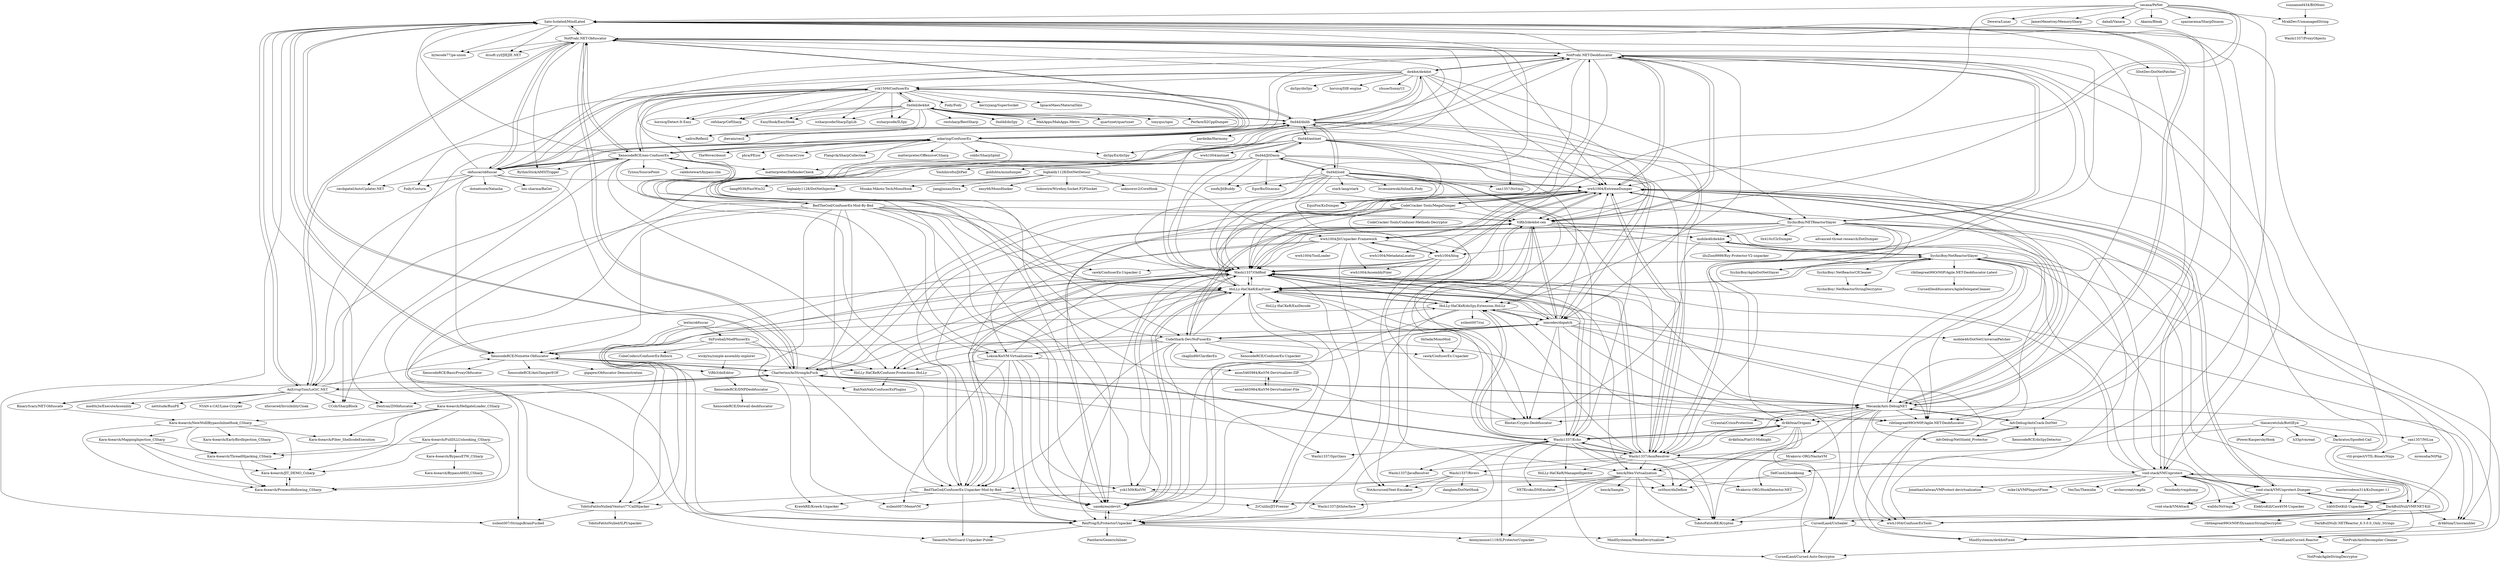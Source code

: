 digraph G {
"BinaryScary/NET-Obfuscate" -> "Kara-4search/NewNtdllBypassInlineHook_CSharp"
"CursedLand/UnSealer" -> "CursedLand/Cursed.Reactor"
"CursedLand/UnSealer" -> "CursedLand/Cursed-Auto-Decryptor"
"CursedLand/UnSealer" -> "MindSystemm/MemeDevirtualizer"
"NotPrab/.NET-Deobfuscator" -> "NotPrab/.NET-Obfuscator"
"NotPrab/.NET-Deobfuscator" -> "wwh1004/ExtremeDumper"
"NotPrab/.NET-Deobfuscator" -> "ViRb3/de4dot-cex"
"NotPrab/.NET-Deobfuscator" -> "Washi1337/OldRod"
"NotPrab/.NET-Deobfuscator" -> "HoLLy-HaCKeR/EazFixer"
"NotPrab/.NET-Deobfuscator" -> "void-stack/VMUnprotect"
"NotPrab/.NET-Deobfuscator" -> "Sato-Isolated/MindLated"
"NotPrab/.NET-Deobfuscator" -> "Washi1337/AsmResolver"
"NotPrab/.NET-Deobfuscator" -> "BedTheGod/ConfuserEx-Unpacker-Mod-by-Bed"
"NotPrab/.NET-Deobfuscator" -> "de4dot/de4dot"
"NotPrab/.NET-Deobfuscator" -> "wwh1004/ConfuserExTools"
"NotPrab/.NET-Deobfuscator" -> "HoLLy-HaCKeR/dnSpy.Extension.HoLLy"
"NotPrab/.NET-Deobfuscator" -> "SychicBoy/NETReactorSlayer"
"NotPrab/.NET-Deobfuscator" -> "CodeShark-Dev/NoFuserEx"
"NotPrab/.NET-Deobfuscator" -> "dr4k0nia/Unscrambler"
"0xd4d/de4dot" -> "yck1509/ConfuserEx"
"0xd4d/de4dot" -> "0xd4d/dnSpy" ["e"=1]
"0xd4d/de4dot" -> "0xd4d/dnlib"
"0xd4d/de4dot" -> "icsharpcode/ILSpy" ["e"=1]
"0xd4d/de4dot" -> "sailro/Reflexil" ["e"=1]
"0xd4d/de4dot" -> "cefsharp/CefSharp" ["e"=1]
"0xd4d/de4dot" -> "horsicq/Detect-It-Easy" ["e"=1]
"0xd4d/de4dot" -> "MahApps/MahApps.Metro" ["e"=1]
"0xd4d/de4dot" -> "quartznet/quartznet" ["e"=1]
"0xd4d/de4dot" -> "EasyHook/EasyHook" ["e"=1]
"0xd4d/de4dot" -> "icsharpcode/SharpZipLib" ["e"=1]
"0xd4d/de4dot" -> "tonyqus/npoi" ["e"=1]
"0xd4d/de4dot" -> "Perfare/Il2CppDumper" ["e"=1]
"0xd4d/de4dot" -> "jbevain/cecil" ["e"=1]
"0xd4d/de4dot" -> "restsharp/RestSharp" ["e"=1]
"BedTheGod/ConfuserEx-Unpacker-Mod-by-Bed" -> "KrawkRE/Krawk-Unpacker"
"BedTheGod/ConfuserEx-Unpacker-Mod-by-Bed" -> "Tanasittx/NetGuard-Unpacker-Public"
"BedTheGod/ConfuserEx-Unpacker-Mod-by-Bed" -> "saneki/eazdevirt"
"BedTheGod/ConfuserEx-Unpacker-Mod-by-Bed" -> "Washi1337/OldRod"
"BedTheGod/ConfuserEx-Unpacker-Mod-by-Bed" -> "ZrCulillo/JIT-Freezer"
"BedTheGod/ConfuserEx-Unpacker-Mod-by-Bed" -> "TobitoFatitoNulled/Venturi77CallHijacker"
"BedTheGod/ConfuserEx-Unpacker-Mod-by-Bed" -> "wwh1004/ConfuserExTools"
"yck1509/ConfuserEx" -> "mkaring/ConfuserEx"
"yck1509/ConfuserEx" -> "0xd4d/dnlib"
"yck1509/ConfuserEx" -> "0xd4d/de4dot"
"yck1509/ConfuserEx" -> "XenocodeRCE/neo-ConfuserEx"
"yck1509/ConfuserEx" -> "obfuscar/obfuscar"
"yck1509/ConfuserEx" -> "icsharpcode/ILSpy" ["e"=1]
"yck1509/ConfuserEx" -> "cefsharp/CefSharp" ["e"=1]
"yck1509/ConfuserEx" -> "Fody/Costura" ["e"=1]
"yck1509/ConfuserEx" -> "Fody/Fody" ["e"=1]
"yck1509/ConfuserEx" -> "kerryjiang/SuperSocket" ["e"=1]
"yck1509/ConfuserEx" -> "ravibpatel/AutoUpdater.NET" ["e"=1]
"yck1509/ConfuserEx" -> "icsharpcode/SharpZipLib" ["e"=1]
"yck1509/ConfuserEx" -> "sailro/Reflexil" ["e"=1]
"yck1509/ConfuserEx" -> "EasyHook/EasyHook" ["e"=1]
"yck1509/ConfuserEx" -> "IgnaceMaes/MaterialSkin" ["e"=1]
"3DotDev/DotNetPatcher" -> "dr4k0nia/Origami"
"AnErrupTion/LoGiC.NET" -> "Sato-Isolated/MindLated"
"AnErrupTion/LoGiC.NET" -> "Charterino/AsStrongAsFuck"
"AnErrupTion/LoGiC.NET" -> "BinaryScary/NET-Obfuscate"
"AnErrupTion/LoGiC.NET" -> "NotPrab/.NET-Obfuscator"
"AnErrupTion/LoGiC.NET" -> "med0x2e/ExecuteAssembly" ["e"=1]
"AnErrupTion/LoGiC.NET" -> "nettitude/RunPE"
"AnErrupTion/LoGiC.NET" -> "Dentrax/Z00bfuscator"
"AnErrupTion/LoGiC.NET" -> "Mecanik/Anti-DebugNET"
"AnErrupTion/LoGiC.NET" -> "CCob/SharpBlock" ["e"=1]
"AnErrupTion/LoGiC.NET" -> "XenocodeRCE/Noisette-Obfuscator"
"AnErrupTion/LoGiC.NET" -> "xforcered/InvisibilityCloak" ["e"=1]
"AnErrupTion/LoGiC.NET" -> "NYAN-x-CAT/Lime-Crypter" ["e"=1]
"Charterino/AsStrongAsFuck" -> "Sato-Isolated/MindLated"
"Charterino/AsStrongAsFuck" -> "Mecanik/Anti-DebugNET"
"Charterino/AsStrongAsFuck" -> "AnErrupTion/LoGiC.NET"
"Charterino/AsStrongAsFuck" -> "xsilent007/MemeVM"
"Charterino/AsStrongAsFuck" -> "Dentrax/Z00bfuscator"
"Charterino/AsStrongAsFuck" -> "Washi1337/OldRod"
"Charterino/AsStrongAsFuck" -> "XenocodeRCE/Noisette-Obfuscator"
"Charterino/AsStrongAsFuck" -> "dr4k0nia/Origami"
"Charterino/AsStrongAsFuck" -> "Washi1337/AsmResolver"
"Charterino/AsStrongAsFuck" -> "NotPrab/.NET-Obfuscator"
"Charterino/AsStrongAsFuck" -> "HoLLy-HaCKeR/EazFixer"
"Charterino/AsStrongAsFuck" -> "wwh1004/ExtremeDumper"
"Charterino/AsStrongAsFuck" -> "BedTheGod/ConfuserEx-Unpacker-Mod-by-Bed"
"Charterino/AsStrongAsFuck" -> "xsilent007/StringsBrainFucked"
"Charterino/AsStrongAsFuck" -> "hexck/Hex-Virtualization"
"HoLLy-HaCKeR/dnSpy.Extension.HoLLy" -> "Washi1337/Echo"
"HoLLy-HaCKeR/dnSpy.Extension.HoLLy" -> "Washi1337/OldRod"
"HoLLy-HaCKeR/dnSpy.Extension.HoLLy" -> "HoLLy-HaCKeR/EazFixer"
"HoLLy-HaCKeR/dnSpy.Extension.HoLLy" -> "saneki/eazdevirt"
"HoLLy-HaCKeR/dnSpy.Extension.HoLLy" -> "RexProg/ILProtectorUnpacker"
"HoLLy-HaCKeR/dnSpy.Extension.HoLLy" -> "dr4k0nia/Origami"
"HoLLy-HaCKeR/dnSpy.Extension.HoLLy" -> "ribthegreat99OrN0P/Agile.NET-Deobfuscator"
"HoLLy-HaCKeR/dnSpy.Extension.HoLLy" -> "ioncodes/dnpatch"
"HoLLy-HaCKeR/dnSpy.Extension.HoLLy" -> "TobitoFatitoNulled/Venturi77CallHijacker"
"HoLLy-HaCKeR/dnSpy.Extension.HoLLy" -> "xsilent007/cui"
"Mecanik/Anti-DebugNET" -> "AdvDebug/AntiCrack-DotNet"
"Mecanik/Anti-DebugNET" -> "Sato-Isolated/MindLated"
"Mecanik/Anti-DebugNET" -> "wwh1004/ExtremeDumper"
"Mecanik/Anti-DebugNET" -> "Charterino/AsStrongAsFuck"
"Mecanik/Anti-DebugNET" -> "wwh1004/ConfuserExTools"
"Mecanik/Anti-DebugNET" -> "AdvDebug/NetShield_Protector"
"Mecanik/Anti-DebugNET" -> "Washi1337/OldRod"
"Mecanik/Anti-DebugNET" -> "hexck/Hex-Virtualization"
"Mecanik/Anti-DebugNET" -> "Rhotav/Crypto-Deobfuscator"
"Mecanik/Anti-DebugNET" -> "Cryental/CrisisProtection"
"Mecanik/Anti-DebugNET" -> "dr4k0nia/Origami"
"Mecanik/Anti-DebugNET" -> "Mrakovic-ORG/NashaVM"
"Mecanik/Anti-DebugNET" -> "SychicBoy/NetReactorSlayer"
"Mecanik/Anti-DebugNET" -> "dr4k0nia/Unscrambler"
"Mecanik/Anti-DebugNET" -> "ribthegreat99OrN0P/Agile.NET-Deobfuscator"
"NotPrab/.NET-Obfuscator" -> "NotPrab/.NET-Deobfuscator"
"NotPrab/.NET-Obfuscator" -> "obfuscar/obfuscar"
"NotPrab/.NET-Obfuscator" -> "mkaring/ConfuserEx"
"NotPrab/.NET-Obfuscator" -> "Sato-Isolated/MindLated"
"NotPrab/.NET-Obfuscator" -> "Charterino/AsStrongAsFuck"
"NotPrab/.NET-Obfuscator" -> "AnErrupTion/LoGiC.NET"
"NotPrab/.NET-Obfuscator" -> "Washi1337/OldRod"
"NotPrab/.NET-Obfuscator" -> "XenocodeRCE/neo-ConfuserEx"
"NotPrab/.NET-Obfuscator" -> "wwh1004/ExtremeDumper"
"NotPrab/.NET-Obfuscator" -> "RythmStick/AMSITrigger" ["e"=1]
"NotPrab/.NET-Obfuscator" -> "Mecanik/Anti-DebugNET"
"NotPrab/.NET-Obfuscator" -> "bytecode77/pe-union" ["e"=1]
"NotPrab/.NET-Obfuscator" -> "Washi1337/AsmResolver"
"NotPrab/.NET-Obfuscator" -> "HoLLy-HaCKeR/EazFixer"
"NotPrab/.NET-Obfuscator" -> "dcsoft-yyf/JIEJIE.NET"
"Sato-Isolated/MindLated" -> "AnErrupTion/LoGiC.NET"
"Sato-Isolated/MindLated" -> "Charterino/AsStrongAsFuck"
"Sato-Isolated/MindLated" -> "Mecanik/Anti-DebugNET"
"Sato-Isolated/MindLated" -> "NotPrab/.NET-Obfuscator"
"Sato-Isolated/MindLated" -> "wwh1004/ConfuserExTools"
"Sato-Isolated/MindLated" -> "ribthegreat99OrN0P/Agile.NET-Deobfuscator"
"Sato-Isolated/MindLated" -> "Dentrax/Z00bfuscator"
"Sato-Isolated/MindLated" -> "bytecode77/pe-union" ["e"=1]
"Sato-Isolated/MindLated" -> "BinaryScary/NET-Obfuscate"
"Sato-Isolated/MindLated" -> "XenocodeRCE/Noisette-Obfuscator"
"Sato-Isolated/MindLated" -> "3DotDev/DotNetPatcher"
"Sato-Isolated/MindLated" -> "dcsoft-yyf/JIEJIE.NET"
"Sato-Isolated/MindLated" -> "Washi1337/OldRod"
"Sato-Isolated/MindLated" -> "AdvDebug/AntiCrack-DotNet"
"Sato-Isolated/MindLated" -> "void-stack/VMUnprotect"
"dr4k0nia/Origami" -> "TobitoFatitoRE/Krypton"
"dr4k0nia/Origami" -> "Washi1337/Echo"
"dr4k0nia/Origami" -> "oct0xor/dnDeflow"
"dr4k0nia/Origami" -> "hexck/Hex-Virtualization"
"dr4k0nia/Origami" -> "CursedLand/Cursed-Auto-Decryptor"
"dr4k0nia/Origami" -> "dr4k0nia/FlatUI-Midnight"
"ioncodes/dnpatch" -> "saneki/eazdevirt"
"ioncodes/dnpatch" -> "ViRb3/de4dot-cex"
"ioncodes/dnpatch" -> "HoLLy-HaCKeR/dnSpy.Extension.HoLLy"
"ioncodes/dnpatch" -> "RexProg/ILProtectorUnpacker"
"ioncodes/dnpatch" -> "HoLLy-HaCKeR/EazFixer"
"ioncodes/dnpatch" -> "Washi1337/OldRod"
"ioncodes/dnpatch" -> "CodeShark-Dev/NoFuserEx"
"ioncodes/dnpatch" -> "ribthegreat99OrN0P/Agile.NET-Deobfuscator"
"ioncodes/dnpatch" -> "CursedLand/UnSealer"
"ioncodes/dnpatch" -> "mobile46/DotNetUniversalPatcher"
"ioncodes/dnpatch" -> "Rhotav/Crypto-Deobfuscator"
"ioncodes/dnpatch" -> "wwh1004/ExtremeDumper"
"ioncodes/dnpatch" -> "HoLLy-HaCKeR/Confuser.Protections.HoLLy"
"ioncodes/dnpatch" -> "Washi1337/Echo"
"ioncodes/dnpatch" -> "wwh1004/ConfuserExTools"
"obfuscar/obfuscar" -> "NotPrab/.NET-Obfuscator"
"obfuscar/obfuscar" -> "mkaring/ConfuserEx"
"obfuscar/obfuscar" -> "XenocodeRCE/neo-ConfuserEx"
"obfuscar/obfuscar" -> "yck1509/ConfuserEx"
"obfuscar/obfuscar" -> "AnErrupTion/LoGiC.NET"
"obfuscar/obfuscar" -> "Sato-Isolated/MindLated"
"obfuscar/obfuscar" -> "wwh1004/ExtremeDumper"
"obfuscar/obfuscar" -> "0xd4d/dnlib"
"obfuscar/obfuscar" -> "NotPrab/.NET-Deobfuscator"
"obfuscar/obfuscar" -> "Charterino/AsStrongAsFuck"
"obfuscar/obfuscar" -> "dotnetcore/Natasha" ["e"=1]
"obfuscar/obfuscar" -> "loic-sharma/BaGet" ["e"=1]
"obfuscar/obfuscar" -> "XenocodeRCE/Noisette-Obfuscator"
"obfuscar/obfuscar" -> "Fody/Costura" ["e"=1]
"obfuscar/obfuscar" -> "ravibpatel/AutoUpdater.NET" ["e"=1]
"ribthegreat99OrN0P/Agile.NET-Deobfuscator" -> "MindSystemm/de4dotFixed"
"void-stack/VMUnprotect" -> "void-stack/VMUnprotect.Dumper"
"void-stack/VMUnprotect" -> "DarkBullNull/VMP.NET-Kill"
"void-stack/VMUnprotect" -> "wwh1004/ExtremeDumper"
"void-stack/VMUnprotect" -> "JonathanSalwan/VMProtect-devirtualization" ["e"=1]
"void-stack/VMUnprotect" -> "SychicBoy/NetReactorSlayer"
"void-stack/VMUnprotect" -> "mike1k/VMPImportFixer" ["e"=1]
"void-stack/VMUnprotect" -> "VenTaz/Themidie" ["e"=1]
"void-stack/VMUnprotect" -> "Washi1337/OldRod"
"void-stack/VMUnprotect" -> "wallds/NoVmpy" ["e"=1]
"void-stack/VMUnprotect" -> "archercreat/vmpfix" ["e"=1]
"void-stack/VMUnprotect" -> "0xnobody/vmpdump" ["e"=1]
"void-stack/VMUnprotect" -> "void-stack/VMAttack"
"void-stack/VMUnprotect" -> "ElektroKill/CawkVM-Unpacker"
"void-stack/VMUnprotect" -> "lckt0/DotKill-Unpacker"
"void-stack/VMUnprotect" -> "BedTheGod/ConfuserEx-Unpacker-Mod-by-Bed"
"wwh1004/ExtremeDumper" -> "wwh1004/JitUnpacker-Framework"
"wwh1004/ExtremeDumper" -> "Washi1337/OldRod"
"wwh1004/ExtremeDumper" -> "void-stack/VMUnprotect"
"wwh1004/ExtremeDumper" -> "NotPrab/.NET-Deobfuscator"
"wwh1004/ExtremeDumper" -> "Mecanik/Anti-DebugNET"
"wwh1004/ExtremeDumper" -> "ViRb3/de4dot-cex"
"wwh1004/ExtremeDumper" -> "Washi1337/AsmResolver"
"wwh1004/ExtremeDumper" -> "void-stack/VMUnprotect.Dumper"
"wwh1004/ExtremeDumper" -> "HoLLy-HaCKeR/EazFixer"
"wwh1004/ExtremeDumper" -> "wwh1004/blog"
"wwh1004/ExtremeDumper" -> "SychicBoy/NETReactorSlayer"
"wwh1004/ExtremeDumper" -> "DarkBullNull/VMP.NET-Kill"
"wwh1004/ExtremeDumper" -> "CodeCracker-Tools/MegaDumper"
"wwh1004/ExtremeDumper" -> "EquiFox/KsDumper" ["e"=1]
"wwh1004/ExtremeDumper" -> "wwh1004/MetadataLocator"
"secana/PeNet" -> "Washi1337/AsmResolver"
"secana/PeNet" -> "wwh1004/ExtremeDumper"
"secana/PeNet" -> "Dewera/Lunar" ["e"=1]
"secana/PeNet" -> "ViRb3/de4dot-cex"
"secana/PeNet" -> "JamesMenetrey/MemorySharp" ["e"=1]
"secana/PeNet" -> "Washi1337/OldRod"
"secana/PeNet" -> "dahall/Vanara" ["e"=1]
"secana/PeNet" -> "Akaion/Bleak" ["e"=1]
"secana/PeNet" -> "MrakDev/UnmanagedString"
"secana/PeNet" -> "spazzarama/SharpDisasm" ["e"=1]
"secana/PeNet" -> "Sato-Isolated/MindLated"
"thesecretclub/BottlEye" -> "DefCon42/hookbong"
"thesecretclub/BottlEye" -> "Washi1337/Echo"
"thesecretclub/BottlEye" -> "Darkratos/Spoofed-Call"
"thesecretclub/BottlEye" -> "iPower/KasperskyHook" ["e"=1]
"thesecretclub/BottlEye" -> "can1357/NtLua"
"thesecretclub/BottlEye" -> "h33p/vmread" ["e"=1]
"de4dot/de4dot" -> "dnSpy/dnSpy" ["e"=1]
"de4dot/de4dot" -> "NotPrab/.NET-Deobfuscator"
"de4dot/de4dot" -> "0xd4d/dnlib"
"de4dot/de4dot" -> "horsicq/Detect-It-Easy" ["e"=1]
"de4dot/de4dot" -> "dnSpyEx/dnSpy" ["e"=1]
"de4dot/de4dot" -> "SychicBoy/NETReactorSlayer"
"de4dot/de4dot" -> "yck1509/ConfuserEx"
"de4dot/de4dot" -> "horsicq/DIE-engine" ["e"=1]
"de4dot/de4dot" -> "mkaring/ConfuserEx"
"de4dot/de4dot" -> "wwh1004/ExtremeDumper"
"de4dot/de4dot" -> "NotPrab/.NET-Obfuscator"
"de4dot/de4dot" -> "yhuse/SunnyUI" ["e"=1]
"de4dot/de4dot" -> "ViRb3/de4dot-cex"
"de4dot/de4dot" -> "obfuscar/obfuscar"
"de4dot/de4dot" -> "can1357/NoVmp" ["e"=1]
"XenocodeRCE/Noisette-Obfuscator" -> "ViRb3/dnEditor"
"XenocodeRCE/Noisette-Obfuscator" -> "HoLLy-HaCKeR/Confuser.Protections.HoLLy"
"XenocodeRCE/Noisette-Obfuscator" -> "XenocodeRCE/BasicProxyObfucator"
"XenocodeRCE/Noisette-Obfuscator" -> "Charterino/AsStrongAsFuck"
"XenocodeRCE/Noisette-Obfuscator" -> "Sato-Isolated/MindLated"
"XenocodeRCE/Noisette-Obfuscator" -> "XenocodeRCE/AntiTamperEOF"
"XenocodeRCE/Noisette-Obfuscator" -> "gigajew/Obfuscator-Demonstration"
"can1357/NtLua" -> "mrexodia/NtPhp"
"can1357/NtLua" -> "vtil-project/VTIL-BinaryNinja"
"mkaring/ConfuserEx" -> "XenocodeRCE/neo-ConfuserEx"
"mkaring/ConfuserEx" -> "yck1509/ConfuserEx"
"mkaring/ConfuserEx" -> "NotPrab/.NET-Obfuscator"
"mkaring/ConfuserEx" -> "obfuscar/obfuscar"
"mkaring/ConfuserEx" -> "0xd4d/dnlib"
"mkaring/ConfuserEx" -> "cobbr/SharpSploit" ["e"=1]
"mkaring/ConfuserEx" -> "NotPrab/.NET-Deobfuscator"
"mkaring/ConfuserEx" -> "matterpreter/DefenderCheck" ["e"=1]
"mkaring/ConfuserEx" -> "dnSpyEx/dnSpy" ["e"=1]
"mkaring/ConfuserEx" -> "TheWover/donut" ["e"=1]
"mkaring/ConfuserEx" -> "phra/PEzor" ["e"=1]
"mkaring/ConfuserEx" -> "optiv/ScareCrow" ["e"=1]
"mkaring/ConfuserEx" -> "Flangvik/SharpCollection" ["e"=1]
"mkaring/ConfuserEx" -> "CCob/SharpBlock" ["e"=1]
"mkaring/ConfuserEx" -> "matterpreter/OffensiveCSharp" ["e"=1]
"Kara-4search/NewNtdllBypassInlineHook_CSharp" -> "Kara-4search/MappingInjection_CSharp"
"Kara-4search/NewNtdllBypassInlineHook_CSharp" -> "Kara-4search/EarlyBirdInjection_CSharp"
"Kara-4search/NewNtdllBypassInlineHook_CSharp" -> "Kara-4search/Fiber_ShellcodeExecution"
"Kara-4search/NewNtdllBypassInlineHook_CSharp" -> "Kara-4search/JIT_DEMO_Csharp"
"Kara-4search/NewNtdllBypassInlineHook_CSharp" -> "Kara-4search/ProcessHollowing_CSharp"
"Kara-4search/NewNtdllBypassInlineHook_CSharp" -> "Kara-4search/ThreadHijacking_CSharp"
"0xd4d/dnlib" -> "yck1509/ConfuserEx"
"0xd4d/dnlib" -> "jbevain/cecil" ["e"=1]
"0xd4d/dnlib" -> "0xd4d/de4dot"
"0xd4d/dnlib" -> "mkaring/ConfuserEx"
"0xd4d/dnlib" -> "0xd4d/iced"
"0xd4d/dnlib" -> "dnSpyEx/dnSpy" ["e"=1]
"0xd4d/dnlib" -> "Washi1337/AsmResolver"
"0xd4d/dnlib" -> "de4dot/de4dot"
"0xd4d/dnlib" -> "pardeike/Harmony" ["e"=1]
"0xd4d/dnlib" -> "wwh1004/ExtremeDumper"
"0xd4d/dnlib" -> "0xd4d/antinet"
"0xd4d/dnlib" -> "sailro/Reflexil" ["e"=1]
"0xd4d/dnlib" -> "ioncodes/dnpatch"
"0xd4d/dnlib" -> "NotPrab/.NET-Deobfuscator"
"0xd4d/dnlib" -> "ViRb3/de4dot-cex"
"0x0ade/MonoMod" -> "cawk/ConfuserEx-Unpacker"
"0xd4d/iced" -> "0xd4d/JitDasm"
"0xd4d/iced" -> "Washi1337/AsmResolver"
"0xd4d/iced" -> "0xd4d/dnlib"
"0xd4d/iced" -> "EgorBo/Disasmo" ["e"=1]
"0xd4d/iced" -> "Washi1337/OldRod"
"0xd4d/iced" -> "xoofx/JitBuddy" ["e"=1]
"0xd4d/iced" -> "Washi1337/Echo"
"0xd4d/iced" -> "can1357/NoVmp" ["e"=1]
"0xd4d/iced" -> "RexProg/ILProtectorUnpacker"
"0xd4d/iced" -> "stark-lang/stark" ["e"=1]
"0xd4d/iced" -> "wwh1004/ExtremeDumper"
"0xd4d/iced" -> "HoLLy-HaCKeR/EazFixer"
"0xd4d/iced" -> "ltrzesniewski/InlineIL.Fody" ["e"=1]
"0xd4d/iced" -> "EquiFox/KsDumper" ["e"=1]
"0xd4d/iced" -> "ViRb3/de4dot-cex"
"HoLLy-HaCKeR/ManagedInjector" -> "CursedLand/Cursed-Auto-Decryptor"
"Washi1337/AsmResolver" -> "Washi1337/Echo"
"Washi1337/AsmResolver" -> "Washi1337/OldRod"
"Washi1337/AsmResolver" -> "dr4k0nia/Origami"
"Washi1337/AsmResolver" -> "wwh1004/ExtremeDumper"
"Washi1337/AsmResolver" -> "hexck/Hex-Virtualization"
"Washi1337/AsmResolver" -> "Charterino/AsStrongAsFuck"
"Washi1337/AsmResolver" -> "HoLLy-HaCKeR/ManagedInjector"
"Washi1337/AsmResolver" -> "HoLLy-HaCKeR/EazFixer"
"Washi1337/AsmResolver" -> "void-stack/VMUnprotect"
"Washi1337/AsmResolver" -> "HoLLy-HaCKeR/dnSpy.Extension.HoLLy"
"Washi1337/AsmResolver" -> "Washi1337/JavaResolver"
"Washi1337/AsmResolver" -> "TobitoFatitoRE/Krypton"
"Washi1337/AsmResolver" -> "Washi1337/Rivers"
"Washi1337/AsmResolver" -> "CursedLand/UnSealer"
"Washi1337/AsmResolver" -> "Mecanik/Anti-DebugNET"
"MrakDev/UnmanagedString" -> "Washi1337/ProxyObjects"
"Mrakovic-ORG/NashaVM" -> "Mrakovic-ORG/HookDetector.NET"
"SychicBoy/NETReactorSlayer" -> "wwh1004/ExtremeDumper"
"SychicBoy/NETReactorSlayer" -> "void-stack/VMUnprotect"
"SychicBoy/NETReactorSlayer" -> "lckt0/DotKill-Unpacker"
"SychicBoy/NETReactorSlayer" -> "NotPrab/.NET-Deobfuscator"
"SychicBoy/NETReactorSlayer" -> "SychicBoy/AgileDotNetSlayer"
"SychicBoy/NETReactorSlayer" -> "wwh1004/blog"
"SychicBoy/NETReactorSlayer" -> "mobile46/de4dot"
"SychicBoy/NETReactorSlayer" -> "Washi1337/OldRod"
"SychicBoy/NETReactorSlayer" -> "Washi1337/AsmResolver"
"SychicBoy/NETReactorSlayer" -> "wwh1004/JitUnpacker-Framework"
"SychicBoy/NETReactorSlayer" -> "BedTheGod/ConfuserEx-Unpacker-Mod-by-Bed"
"SychicBoy/NETReactorSlayer" -> "void-stack/VMUnprotect.Dumper"
"SychicBoy/NETReactorSlayer" -> "0x410c/ClrDumper"
"SychicBoy/NETReactorSlayer" -> "advanced-threat-research/DotDumper"
"SychicBoy/NETReactorSlayer" -> "dr4k0nia/Origami"
"Washi1337/Echo" -> "NETKroks/DNEmulator"
"Washi1337/Echo" -> "oct0xor/dnDeflow"
"Washi1337/Echo" -> "dr4k0nia/Origami"
"Washi1337/Echo" -> "TobitoFatitoRE/Krypton"
"Washi1337/Echo" -> "Washi1337/OldRod"
"Washi1337/Echo" -> "HoLLy-HaCKeR/ManagedInjector"
"Washi1337/Echo" -> "Washi1337/AsmResolver"
"Washi1337/Echo" -> "Anonymoose1119/ILProtectorUnpacker"
"Washi1337/Echo" -> "Washi1337/JavaResolver"
"Washi1337/Echo" -> "HoLLy-HaCKeR/dnSpy.Extension.HoLLy"
"Washi1337/Echo" -> "Washi1337/SpyGlass"
"hexck/Hex-Virtualization" -> "NotAccursed/Yeet-Emulator"
"hexck/Hex-Virtualization" -> "hexck/Sample"
"hexck/Hex-Virtualization" -> "Anonymoose1119/ILProtectorUnpacker"
"hexck/Hex-Virtualization" -> "TobitoFatitoRE/Krypton"
"hexck/Hex-Virtualization" -> "ZrCulillo/JIT-Freezer"
"hexck/Hex-Virtualization" -> "Mrakovic-ORG/HookDetector.NET"
"hexck/Hex-Virtualization" -> "NETKroks/DNEmulator"
"hexck/Hex-Virtualization" -> "oct0xor/dnDeflow"
"hexck/Hex-Virtualization" -> "MindSystemm/MemeDevirtualizer"
"XenocodeRCE/neo-ConfuserEx" -> "mkaring/ConfuserEx"
"XenocodeRCE/neo-ConfuserEx" -> "yck1509/ConfuserEx"
"XenocodeRCE/neo-ConfuserEx" -> "obfuscar/obfuscar"
"XenocodeRCE/neo-ConfuserEx" -> "NotPrab/.NET-Obfuscator"
"XenocodeRCE/neo-ConfuserEx" -> "BedTheGod/ConfuserEx-Mod-By-Bed"
"XenocodeRCE/neo-ConfuserEx" -> "HoLLy-HaCKeR/Confuser.Protections.HoLLy"
"XenocodeRCE/neo-ConfuserEx" -> "Sato-Isolated/MindLated"
"XenocodeRCE/neo-ConfuserEx" -> "RythmStick/AMSITrigger" ["e"=1]
"XenocodeRCE/neo-ConfuserEx" -> "Tylous/SourcePoint" ["e"=1]
"XenocodeRCE/neo-ConfuserEx" -> "Loksie/KoiVM-Virtualization"
"XenocodeRCE/neo-ConfuserEx" -> "calebstewart/bypass-clm"
"XenocodeRCE/neo-ConfuserEx" -> "AnErrupTion/LoGiC.NET"
"XenocodeRCE/neo-ConfuserEx" -> "CCob/SharpBlock" ["e"=1]
"XenocodeRCE/neo-ConfuserEx" -> "0xd4d/dnlib"
"XenocodeRCE/neo-ConfuserEx" -> "matterpreter/DefenderCheck" ["e"=1]
"Washi1337/Rivers" -> "Washi1337/Echo"
"Washi1337/Rivers" -> "oct0xor/dnDeflow"
"Washi1337/Rivers" -> "Washi1337/JitInterface"
"Washi1337/Rivers" -> "dangbee/DotNetHook"
"Washi1337/Rivers" -> "yck1509/KoiVM"
"Washi1337/Rivers" -> "NotAccursed/Yeet-Emulator"
"CursedLand/Cursed.Reactor" -> "NotPrab/AgileStringDecryptor"
"CursedLand/Cursed.Reactor" -> "CursedLand/Cursed-Auto-Decryptor"
"Washi1337/OldRod" -> "Washi1337/Echo"
"Washi1337/OldRod" -> "yck1509/KoiVM"
"Washi1337/OldRod" -> "TobitoFatitoNulled/Venturi77CallHijacker"
"Washi1337/OldRod" -> "hexck/Hex-Virtualization"
"Washi1337/OldRod" -> "RexProg/ILProtectorUnpacker"
"Washi1337/OldRod" -> "HoLLy-HaCKeR/dnSpy.Extension.HoLLy"
"Washi1337/OldRod" -> "HoLLy-HaCKeR/EazFixer"
"Washi1337/OldRod" -> "NotAccursed/Yeet-Emulator"
"Washi1337/OldRod" -> "saneki/eazdevirt"
"Washi1337/OldRod" -> "xsilent007/StringsBrainFucked"
"Washi1337/OldRod" -> "ViRb3/de4dot-cex"
"Washi1337/OldRod" -> "dr4k0nia/Unscrambler"
"Washi1337/OldRod" -> "SychicBoy/NetReactorSlayer"
"Washi1337/OldRod" -> "BedTheGod/ConfuserEx-Unpacker-Mod-by-Bed"
"Washi1337/OldRod" -> "Washi1337/AsmResolver"
"0xd4d/antinet" -> "0xd4d/JitDasm"
"0xd4d/antinet" -> "ioncodes/dnpatch"
"0xd4d/antinet" -> "wwh1004/antinet"
"0xd4d/antinet" -> "Mecanik/Anti-DebugNET"
"0xd4d/antinet" -> "wwh1004/blog"
"0xd4d/antinet" -> "Washi1337/OldRod"
"0xd4d/antinet" -> "CodeShark-Dev/NoFuserEx"
"0xd4d/antinet" -> "0xd4d/dnlib"
"0xd4d/antinet" -> "Washi1337/AsmResolver"
"0xd4d/antinet" -> "saneki/eazdevirt"
"0xd4d/antinet" -> "Washi1337/Echo"
"sunnamed434/BitMono" -> "MrakDev/UnmanagedString"
"CodeCracker-Tools/MegaDumper" -> "wwh1004/ExtremeDumper"
"CodeCracker-Tools/MegaDumper" -> "HoLLy-HaCKeR/EazFixer"
"CodeCracker-Tools/MegaDumper" -> "Washi1337/OldRod"
"CodeCracker-Tools/MegaDumper" -> "ViRb3/de4dot-cex"
"CodeCracker-Tools/MegaDumper" -> "CodeCracker-Tools/Confuser-Methods-Decryptor"
"CodeCracker-Tools/MegaDumper" -> "Mecanik/Anti-DebugNET"
"CodeCracker-Tools/MegaDumper" -> "NotPrab/.NET-Deobfuscator"
"CodeCracker-Tools/MegaDumper" -> "Charterino/AsStrongAsFuck"
"CodeCracker-Tools/MegaDumper" -> "saneki/eazdevirt"
"CodeCracker-Tools/MegaDumper" -> "Loksie/KoiVM-Virtualization"
"mobile46/de4dot" -> "mobile46/DotNetUniversalPatcher"
"mobile46/de4dot" -> "SychicBoy/NetReactorSlayer"
"mobile46/de4dot" -> "Rhotav/Crypto-Deobfuscator"
"mobile46/de4dot" -> "illuZion9999/Rzy-Protector-V2-unpacker"
"HoLLy-HaCKeR/EazFixer" -> "saneki/eazdevirt"
"HoLLy-HaCKeR/EazFixer" -> "Washi1337/OldRod"
"HoLLy-HaCKeR/EazFixer" -> "HoLLy-HaCKeR/dnSpy.Extension.HoLLy"
"HoLLy-HaCKeR/EazFixer" -> "ribthegreat99OrN0P/Agile.NET-Deobfuscator"
"HoLLy-HaCKeR/EazFixer" -> "RexProg/ILProtectorUnpacker"
"HoLLy-HaCKeR/EazFixer" -> "HoLLy-HaCKeR/EazDecode"
"HoLLy-HaCKeR/EazFixer" -> "BedTheGod/ConfuserEx-Unpacker-Mod-by-Bed"
"HoLLy-HaCKeR/EazFixer" -> "ViRb3/de4dot-cex"
"HoLLy-HaCKeR/EazFixer" -> "SychicBoy/NetReactorSlayer"
"HoLLy-HaCKeR/EazFixer" -> "Rhotav/Crypto-Deobfuscator"
"HoLLy-HaCKeR/EazFixer" -> "Tanasittx/NetGuard-Unpacker-Public"
"HoLLy-HaCKeR/EazFixer" -> "wwh1004/ExtremeDumper"
"HoLLy-HaCKeR/EazFixer" -> "ioncodes/dnpatch"
"HoLLy-HaCKeR/EazFixer" -> "ZrCulillo/JIT-Freezer"
"HoLLy-HaCKeR/EazFixer" -> "HoLLy-HaCKeR/Confuser.Protections.HoLLy"
"ViRb3/dnEditor" -> "XenocodeRCE/DNPDeobfuscator"
"void-stack/VMUnprotect.Dumper" -> "void-stack/VMUnprotect"
"void-stack/VMUnprotect.Dumper" -> "DarkBullNull/VMP.NET-Kill"
"void-stack/VMUnprotect.Dumper" -> "void-stack/VMAttack"
"void-stack/VMUnprotect.Dumper" -> "lckt0/DotKill-Unpacker"
"void-stack/VMUnprotect.Dumper" -> "wallds/NoVmpy" ["e"=1]
"void-stack/VMUnprotect.Dumper" -> "wwh1004/ExtremeDumper"
"void-stack/VMUnprotect.Dumper" -> "ElektroKill/CawkVM-Unpacker"
"lextm/obfuscar" -> "XenocodeRCE/Noisette-Obfuscator"
"lextm/obfuscar" -> "0xFireball/ModPhuserEx"
"wwh1004/JitUnpacker-Framework" -> "wwh1004/ToolLoader"
"wwh1004/JitUnpacker-Framework" -> "wwh1004/ExtremeDumper"
"wwh1004/JitUnpacker-Framework" -> "ZrCulillo/JIT-Freezer"
"wwh1004/JitUnpacker-Framework" -> "wwh1004/AssemblyFixer"
"wwh1004/JitUnpacker-Framework" -> "wwh1004/blog"
"wwh1004/JitUnpacker-Framework" -> "wwh1004/MetadataLocator"
"wwh1004/JitUnpacker-Framework" -> "TobitoFatitoNulled/Venturi77CallHijacker"
"wwh1004/JitUnpacker-Framework" -> "Washi1337/OldRod"
"wwh1004/JitUnpacker-Framework" -> "RexProg/ILProtectorUnpacker"
"wwh1004/JitUnpacker-Framework" -> "Rhotav/Crypto-Deobfuscator"
"SychicBoy/NetReactorSlayer" -> "SychicBoy/.NetReactorCfCleaner"
"SychicBoy/NetReactorSlayer" -> "mobile46/de4dot"
"SychicBoy/NetReactorSlayer" -> "ribthegreat99OrN0P/Agile.NET-Deobfuscator-Latest"
"SychicBoy/NetReactorSlayer" -> "CursedLand/UnSealer"
"SychicBoy/NetReactorSlayer" -> "SychicBoy/.NetReactorStringDecryptor"
"SychicBoy/NetReactorSlayer" -> "Washi1337/OldRod"
"SychicBoy/NetReactorSlayer" -> "CursedLand/Cursed.Reactor"
"SychicBoy/NetReactorSlayer" -> "ElektroKill/CawkVM-Unpacker"
"SychicBoy/NetReactorSlayer" -> "MindSystemm/de4dotFixed"
"SychicBoy/NetReactorSlayer" -> "SychicBoy/AgileDotNetSlayer"
"SychicBoy/NetReactorSlayer" -> "ribthegreat99OrN0P/Agile.NET-Deobfuscator"
"SychicBoy/NetReactorSlayer" -> "HoLLy-HaCKeR/EazFixer"
"wwh1004/blog" -> "wwh1004/JitUnpacker-Framework"
"wwh1004/blog" -> "cawk/ConfuserEx-Unpacker-2"
"wwh1004/blog" -> "Rhotav/Crypto-Deobfuscator"
"wwh1004/blog" -> "RexProg/ILProtectorUnpacker"
"wwh1004/blog" -> "NotAccursed/Yeet-Emulator"
"wwh1004/blog" -> "Washi1337/OldRod"
"wwh1004/blog" -> "wwh1004/AssemblyFixer"
"wwh1004/blog" -> "wwh1004/ExtremeDumper"
"BedTheGod/ConfuserEx-Mod-By-Bed" -> "Washi1337/OldRod"
"BedTheGod/ConfuserEx-Mod-By-Bed" -> "BedTheGod/ConfuserEx-Unpacker-Mod-by-Bed"
"BedTheGod/ConfuserEx-Mod-By-Bed" -> "Loksie/KoiVM-Virtualization"
"BedTheGod/ConfuserEx-Mod-By-Bed" -> "yck1509/KoiVM"
"BedTheGod/ConfuserEx-Mod-By-Bed" -> "Charterino/AsStrongAsFuck"
"BedTheGod/ConfuserEx-Mod-By-Bed" -> "saneki/eazdevirt"
"BedTheGod/ConfuserEx-Mod-By-Bed" -> "mkaring/ConfuserEx"
"BedTheGod/ConfuserEx-Mod-By-Bed" -> "XenocodeRCE/neo-ConfuserEx"
"BedTheGod/ConfuserEx-Mod-By-Bed" -> "XenocodeRCE/Noisette-Obfuscator"
"BedTheGod/ConfuserEx-Mod-By-Bed" -> "cawk/ConfuserEx-Unpacker-2"
"BedTheGod/ConfuserEx-Mod-By-Bed" -> "TobitoFatitoNulled/Venturi77CallHijacker"
"BedTheGod/ConfuserEx-Mod-By-Bed" -> "ViRb3/de4dot-cex"
"BedTheGod/ConfuserEx-Mod-By-Bed" -> "NotPrab/.NET-Deobfuscator"
"BedTheGod/ConfuserEx-Mod-By-Bed" -> "HoLLy-HaCKeR/EazFixer"
"BedTheGod/ConfuserEx-Mod-By-Bed" -> "KrawkRE/Krawk-Unpacker"
"AdvDebug/AntiCrack-DotNet" -> "AdvDebug/NetShield_Protector"
"AdvDebug/AntiCrack-DotNet" -> "XenocodeRCE/dnSpyDetector"
"AdvDebug/AntiCrack-DotNet" -> "Mecanik/Anti-DebugNET"
"AdvDebug/NetShield_Protector" -> "AdvDebug/AntiCrack-DotNet"
"Kara-4search/HellgateLoader_CSharp" -> "Kara-4search/NewNtdllBypassInlineHook_CSharp"
"Kara-4search/HellgateLoader_CSharp" -> "Kara-4search/Fiber_ShellcodeExecution"
"Kara-4search/HellgateLoader_CSharp" -> "Kara-4search/JIT_DEMO_Csharp"
"Kara-4search/HellgateLoader_CSharp" -> "Kara-4search/ProcessHollowing_CSharp"
"Kara-4search/HellgateLoader_CSharp" -> "Kara-4search/ThreadHijacking_CSharp"
"0xd4d/JitDasm" -> "xoofx/JitBuddy" ["e"=1]
"0xd4d/JitDasm" -> "Washi1337/OldRod"
"0xd4d/JitDasm" -> "YoshihiroIto/JitPad" ["e"=1]
"0xd4d/JitDasm" -> "saneki/eazdevirt"
"0xd4d/JitDasm" -> "RexProg/ILProtectorUnpacker"
"0xd4d/JitDasm" -> "HoLLy-HaCKeR/dnSpy.Extension.HoLLy"
"0xd4d/JitDasm" -> "0xd4d/iced"
"0xd4d/JitDasm" -> "0xd4d/antinet"
"0xd4d/JitDasm" -> "ioncodes/dnpatch"
"0xd4d/JitDasm" -> "EgorBo/Disasmo" ["e"=1]
"0xd4d/JitDasm" -> "Washi1337/Echo"
"0xd4d/JitDasm" -> "goldshtn/minidumper" ["e"=1]
"0xd4d/JitDasm" -> "Washi1337/SpyGlass"
"CodeShark-Dev/NoFuserEx" -> "ViRb3/de4dot-cex"
"CodeShark-Dev/NoFuserEx" -> "saneki/eazdevirt"
"CodeShark-Dev/NoFuserEx" -> "cawk/ConfuserEx-Unpacker"
"CodeShark-Dev/NoFuserEx" -> "BedTheGod/ConfuserEx-Unpacker-Mod-by-Bed"
"CodeShark-Dev/NoFuserEx" -> "ioncodes/dnpatch"
"CodeShark-Dev/NoFuserEx" -> "chaplin89/ClarifierEx"
"CodeShark-Dev/NoFuserEx" -> "Washi1337/OldRod"
"CodeShark-Dev/NoFuserEx" -> "ribthegreat99OrN0P/Agile.NET-Deobfuscator"
"CodeShark-Dev/NoFuserEx" -> "HoLLy-HaCKeR/EazFixer"
"CodeShark-Dev/NoFuserEx" -> "HoLLy-HaCKeR/Confuser.Protections.HoLLy"
"CodeShark-Dev/NoFuserEx" -> "XenocodeRCE/Noisette-Obfuscator"
"CodeShark-Dev/NoFuserEx" -> "XenocodeRCE/ConfuserEx-Unpacker"
"CodeShark-Dev/NoFuserEx" -> "Loksie/KoiVM-Virtualization"
"CodeShark-Dev/NoFuserEx" -> "HoLLy-HaCKeR/dnSpy.Extension.HoLLy"
"CodeShark-Dev/NoFuserEx" -> "RexProg/ILProtectorUnpacker"
"saneki/eazdevirt" -> "RexProg/ILProtectorUnpacker"
"saneki/eazdevirt" -> "HoLLy-HaCKeR/EazFixer"
"DarkBullNull/VMP.NET-Kill" -> "void-stack/VMUnprotect.Dumper"
"DarkBullNull/VMP.NET-Kill" -> "void-stack/VMUnprotect"
"DarkBullNull/VMP.NET-Kill" -> "CursedLand/Cursed.Reactor"
"DarkBullNull/VMP.NET-Kill" -> "TobitoFatitoRE/Krypton"
"DarkBullNull/VMP.NET-Kill" -> "DarkBullNull/.NETReactor_6.3.0.0_Only_Strings"
"DarkBullNull/VMP.NET-Kill" -> "dr4k0nia/Unscrambler"
"DarkBullNull/VMP.NET-Kill" -> "CursedLand/UnSealer"
"DarkBullNull/VMP.NET-Kill" -> "ribthegreat99OrN0P/DynamicStringDecrypter"
"DarkBullNull/VMP.NET-Kill" -> "wwh1004/ConfuserExTools"
"bigbaldy1128/DotNetDetour" -> "liang9539/FastWin32"
"bigbaldy1128/DotNetDetour" -> "bigbaldy1128/DotNetInjector"
"bigbaldy1128/DotNetDetour" -> "Misaka-Mikoto-Tech/MonoHook" ["e"=1]
"bigbaldy1128/DotNetDetour" -> "wwh1004/JitUnpacker-Framework"
"bigbaldy1128/DotNetDetour" -> "jiangjinnan/Dora" ["e"=1]
"bigbaldy1128/DotNetDetour" -> "easy66/MonoHooker" ["e"=1]
"bigbaldy1128/DotNetDetour" -> "wwh1004/ExtremeDumper"
"bigbaldy1128/DotNetDetour" -> "bobowire/Wireboy.Socket.P2PSocket" ["e"=1]
"bigbaldy1128/DotNetDetour" -> "unknownv2/CoreHook"
"wickyhu/simple-assembly-explorer" -> "ViRb3/dnEditor"
"0xFireball/ModPhuserEx" -> "HoLLy-HaCKeR/Confuser.Protections.HoLLy"
"0xFireball/ModPhuserEx" -> "XenocodeRCE/Noisette-Obfuscator"
"0xFireball/ModPhuserEx" -> "CubeCoders/ConfuserEx-Reborn"
"0xFireball/ModPhuserEx" -> "BahNahNah/ConfuserExPlugins"
"TobitoFatitoNulled/Venturi77CallHijacker" -> "xsilent007/StringsBrainFucked"
"TobitoFatitoNulled/Venturi77CallHijacker" -> "TobitoFatitoNulled/ILPUnpacker"
"ViRb3/de4dot-cex" -> "Washi1337/OldRod"
"ViRb3/de4dot-cex" -> "CodeShark-Dev/NoFuserEx"
"ViRb3/de4dot-cex" -> "HoLLy-HaCKeR/EazFixer"
"ViRb3/de4dot-cex" -> "ioncodes/dnpatch"
"ViRb3/de4dot-cex" -> "NotPrab/.NET-Deobfuscator"
"ViRb3/de4dot-cex" -> "wwh1004/ExtremeDumper"
"ViRb3/de4dot-cex" -> "BedTheGod/ConfuserEx-Unpacker-Mod-by-Bed"
"ViRb3/de4dot-cex" -> "saneki/eazdevirt"
"ViRb3/de4dot-cex" -> "RexProg/ILProtectorUnpacker"
"ViRb3/de4dot-cex" -> "HoLLy-HaCKeR/dnSpy.Extension.HoLLy"
"ViRb3/de4dot-cex" -> "wwh1004/ConfuserExTools"
"ViRb3/de4dot-cex" -> "ribthegreat99OrN0P/Agile.NET-Deobfuscator"
"ViRb3/de4dot-cex" -> "mobile46/de4dot"
"ViRb3/de4dot-cex" -> "cawk/ConfuserEx-Unpacker"
"ViRb3/de4dot-cex" -> "SychicBoy/NetReactorSlayer"
"Kara-4search/FullDLLUnhooking_CSharp" -> "Kara-4search/JIT_DEMO_Csharp"
"Kara-4search/FullDLLUnhooking_CSharp" -> "Kara-4search/ProcessHollowing_CSharp"
"Kara-4search/FullDLLUnhooking_CSharp" -> "Kara-4search/ThreadHijacking_CSharp"
"Kara-4search/FullDLLUnhooking_CSharp" -> "Kara-4search/BypassETW_CSharp"
"mobile46/DotNetUniversalPatcher" -> "MindSystemm/de4dotFixed"
"ribthegreat99OrN0P/Agile.NET-Deobfuscator-Latest" -> "CursedDeobfuscators/AgileDelegateCleaner"
"DefCon42/hookbong" -> "oct0xor/dnDeflow"
"DefCon42/hookbong" -> "TobitoFatitoRE/Krypton"
"dr4k0nia/Unscrambler" -> "MindSystemm/de4dotFixed"
"HoLLy-HaCKeR/Confuser.Protections.HoLLy" -> "BahNahNah/ConfuserExPlugins"
"Loksie/KoiVM-Virtualization" -> "yck1509/KoiVM"
"Loksie/KoiVM-Virtualization" -> "saneki/eazdevirt"
"Loksie/KoiVM-Virtualization" -> "HoLLy-HaCKeR/Confuser.Protections.HoLLy"
"Loksie/KoiVM-Virtualization" -> "xsilent007/MemeVM"
"Loksie/KoiVM-Virtualization" -> "anon5465984/KoiVM-Devirtualizer-ZIP"
"Loksie/KoiVM-Virtualization" -> "Washi1337/OldRod"
"Loksie/KoiVM-Virtualization" -> "BedTheGod/ConfuserEx-Unpacker-Mod-by-Bed"
"Loksie/KoiVM-Virtualization" -> "HoLLy-HaCKeR/EazFixer"
"Loksie/KoiVM-Virtualization" -> "RexProg/ILProtectorUnpacker"
"NotPrab/AntiDecompiler-Cleaner" -> "NotPrab/AgileStringDecryptor"
"SychicBoy/.NetReactorCfCleaner" -> "SychicBoy/.NetReactorStringDecryptor"
"mastercodeon314/KsDumper-11" -> "lckt0/DotKill-Unpacker"
"RexProg/ILProtectorUnpacker" -> "saneki/eazdevirt"
"RexProg/ILProtectorUnpacker" -> "Anonymoose1119/ILProtectorUnpacker"
"RexProg/ILProtectorUnpacker" -> "MindSystemm/MemeDevirtualizer"
"RexProg/ILProtectorUnpacker" -> "Tanasittx/NetGuard-Unpacker-Public"
"RexProg/ILProtectorUnpacker" -> "Panthere/GenericInliner"
"XenocodeRCE/DNPDeobfuscator" -> "XenocodeRCE/Dotwall-deobfuscator"
"anon5465984/KoiVM-Devirtualizer-File" -> "anon5465984/KoiVM-Devirtualizer-ZIP"
"anon5465984/KoiVM-Devirtualizer-ZIP" -> "anon5465984/KoiVM-Devirtualizer-File"
"yck1509/KoiVM" -> "xsilent007/MemeVM"
"yck1509/KoiVM" -> "Washi1337/JitInterface"
"Kara-4search/JIT_DEMO_Csharp" -> "Kara-4search/ProcessHollowing_CSharp"
"Kara-4search/MappingInjection_CSharp" -> "Kara-4search/JIT_DEMO_Csharp"
"Kara-4search/MappingInjection_CSharp" -> "Kara-4search/ProcessHollowing_CSharp"
"Kara-4search/MappingInjection_CSharp" -> "Kara-4search/ThreadHijacking_CSharp"
"Kara-4search/ProcessHollowing_CSharp" -> "Kara-4search/JIT_DEMO_Csharp"
"Kara-4search/ThreadHijacking_CSharp" -> "Kara-4search/JIT_DEMO_Csharp"
"Kara-4search/ThreadHijacking_CSharp" -> "Kara-4search/ProcessHollowing_CSharp"
"Kara-4search/BypassETW_CSharp" -> "Kara-4search/BypassAMSI_CSharp"
"BinaryScary/NET-Obfuscate" ["l"="23.15,14.5"]
"Kara-4search/NewNtdllBypassInlineHook_CSharp" ["l"="23.058,14.478"]
"CursedLand/UnSealer" ["l"="23.304,14.615"]
"CursedLand/Cursed.Reactor" ["l"="23.27,14.65"]
"CursedLand/Cursed-Auto-Decryptor" ["l"="23.316,14.639"]
"MindSystemm/MemeDevirtualizer" ["l"="23.332,14.619"]
"NotPrab/.NET-Deobfuscator" ["l"="23.272,14.528"]
"NotPrab/.NET-Obfuscator" ["l"="23.242,14.515"]
"wwh1004/ExtremeDumper" ["l"="23.272,14.566"]
"ViRb3/de4dot-cex" ["l"="23.306,14.541"]
"Washi1337/OldRod" ["l"="23.298,14.564"]
"HoLLy-HaCKeR/EazFixer" ["l"="23.31,14.568"]
"void-stack/VMUnprotect" ["l"="23.245,14.586"]
"Sato-Isolated/MindLated" ["l"="23.242,14.532"]
"Washi1337/AsmResolver" ["l"="23.309,14.555"]
"BedTheGod/ConfuserEx-Unpacker-Mod-by-Bed" ["l"="23.292,14.553"]
"de4dot/de4dot" ["l"="23.264,14.493"]
"wwh1004/ConfuserExTools" ["l"="23.257,14.555"]
"HoLLy-HaCKeR/dnSpy.Extension.HoLLy" ["l"="23.338,14.561"]
"SychicBoy/NETReactorSlayer" ["l"="23.27,14.585"]
"CodeShark-Dev/NoFuserEx" ["l"="23.341,14.54"]
"dr4k0nia/Unscrambler" ["l"="23.261,14.595"]
"0xd4d/de4dot" ["l"="23.266,14.37"]
"yck1509/ConfuserEx" ["l"="23.245,14.421"]
"0xd4d/dnSpy" ["l"="25.403,18.255"]
"0xd4d/dnlib" ["l"="23.288,14.467"]
"icsharpcode/ILSpy" ["l"="25.478,18.321"]
"sailro/Reflexil" ["l"="25.449,18.38"]
"cefsharp/CefSharp" ["l"="25.626,18.213"]
"horsicq/Detect-It-Easy" ["l"="-21.634,-32.249"]
"MahApps/MahApps.Metro" ["l"="23.501,17.407"]
"quartznet/quartznet" ["l"="25.706,17.997"]
"EasyHook/EasyHook" ["l"="-21.424,-32.121"]
"icsharpcode/SharpZipLib" ["l"="25.688,17.974"]
"tonyqus/npoi" ["l"="25.78,17.974"]
"Perfare/Il2CppDumper" ["l"="-13.488,39.827"]
"jbevain/cecil" ["l"="25.449,18.273"]
"restsharp/RestSharp" ["l"="25.686,18.068"]
"KrawkRE/Krawk-Unpacker" ["l"="23.278,14.513"]
"Tanasittx/NetGuard-Unpacker-Public" ["l"="23.337,14.586"]
"saneki/eazdevirt" ["l"="23.324,14.544"]
"ZrCulillo/JIT-Freezer" ["l"="23.305,14.598"]
"TobitoFatitoNulled/Venturi77CallHijacker" ["l"="23.308,14.585"]
"mkaring/ConfuserEx" ["l"="23.235,14.457"]
"XenocodeRCE/neo-ConfuserEx" ["l"="23.256,14.472"]
"obfuscar/obfuscar" ["l"="23.23,14.485"]
"Fody/Costura" ["l"="25.423,18.073"]
"Fody/Fody" ["l"="25.53,18.08"]
"kerryjiang/SuperSocket" ["l"="25.668,18.112"]
"ravibpatel/AutoUpdater.NET" ["l"="23.583,17.495"]
"IgnaceMaes/MaterialSkin" ["l"="23.374,17.499"]
"3DotDev/DotNetPatcher" ["l"="23.286,14.54"]
"dr4k0nia/Origami" ["l"="23.32,14.592"]
"AnErrupTion/LoGiC.NET" ["l"="23.214,14.516"]
"Charterino/AsStrongAsFuck" ["l"="23.264,14.542"]
"med0x2e/ExecuteAssembly" ["l"="-8.93,-44.117"]
"nettitude/RunPE" ["l"="23.131,14.527"]
"Dentrax/Z00bfuscator" ["l"="23.205,14.54"]
"Mecanik/Anti-DebugNET" ["l"="23.254,14.571"]
"CCob/SharpBlock" ["l"="-6.81,-43.309"]
"XenocodeRCE/Noisette-Obfuscator" ["l"="23.304,14.483"]
"xforcered/InvisibilityCloak" ["l"="-8.918,-44.079"]
"NYAN-x-CAT/Lime-Crypter" ["l"="-10.008,-44.069"]
"xsilent007/MemeVM" ["l"="23.322,14.572"]
"xsilent007/StringsBrainFucked" ["l"="23.284,14.576"]
"hexck/Hex-Virtualization" ["l"="23.318,14.606"]
"Washi1337/Echo" ["l"="23.353,14.58"]
"RexProg/ILProtectorUnpacker" ["l"="23.334,14.572"]
"ribthegreat99OrN0P/Agile.NET-Deobfuscator" ["l"="23.296,14.577"]
"ioncodes/dnpatch" ["l"="23.325,14.558"]
"xsilent007/cui" ["l"="23.381,14.555"]
"AdvDebug/AntiCrack-DotNet" ["l"="23.203,14.566"]
"AdvDebug/NetShield_Protector" ["l"="23.191,14.579"]
"Rhotav/Crypto-Deobfuscator" ["l"="23.293,14.603"]
"Cryental/CrisisProtection" ["l"="23.206,14.586"]
"Mrakovic-ORG/NashaVM" ["l"="23.247,14.639"]
"SychicBoy/NetReactorSlayer" ["l"="23.284,14.614"]
"RythmStick/AMSITrigger" ["l"="-6.841,-43.328"]
"bytecode77/pe-union" ["l"="-10.075,-44.074"]
"dcsoft-yyf/JIEJIE.NET" ["l"="23.189,14.516"]
"TobitoFatitoRE/Krypton" ["l"="23.334,14.608"]
"oct0xor/dnDeflow" ["l"="23.365,14.611"]
"dr4k0nia/FlatUI-Midnight" ["l"="23.36,14.646"]
"mobile46/DotNetUniversalPatcher" ["l"="23.324,14.629"]
"HoLLy-HaCKeR/Confuser.Protections.HoLLy" ["l"="23.33,14.498"]
"dotnetcore/Natasha" ["l"="23.057,19.302"]
"loic-sharma/BaGet" ["l"="25.605,17.852"]
"MindSystemm/de4dotFixed" ["l"="23.292,14.621"]
"void-stack/VMUnprotect.Dumper" ["l"="23.229,14.601"]
"DarkBullNull/VMP.NET-Kill" ["l"="23.254,14.615"]
"JonathanSalwan/VMProtect-devirtualization" ["l"="-21.429,-32.362"]
"mike1k/VMPImportFixer" ["l"="-21.402,-32.41"]
"VenTaz/Themidie" ["l"="-21.393,-32.388"]
"wallds/NoVmpy" ["l"="-21.385,-32.37"]
"archercreat/vmpfix" ["l"="-21.424,-32.413"]
"0xnobody/vmpdump" ["l"="-21.457,-32.342"]
"void-stack/VMAttack" ["l"="23.205,14.621"]
"ElektroKill/CawkVM-Unpacker" ["l"="23.229,14.625"]
"lckt0/DotKill-Unpacker" ["l"="23.202,14.606"]
"wwh1004/JitUnpacker-Framework" ["l"="23.273,14.608"]
"wwh1004/blog" ["l"="23.289,14.59"]
"CodeCracker-Tools/MegaDumper" ["l"="23.277,14.551"]
"EquiFox/KsDumper" ["l"="-21.266,-32.235"]
"wwh1004/MetadataLocator" ["l"="23.239,14.616"]
"secana/PeNet" ["l"="23.312,14.502"]
"Dewera/Lunar" ["l"="-21.132,-32.205"]
"JamesMenetrey/MemorySharp" ["l"="-20.998,-32.162"]
"dahall/Vanara" ["l"="23.682,17.555"]
"Akaion/Bleak" ["l"="-21.158,-32.181"]
"MrakDev/UnmanagedString" ["l"="23.352,14.427"]
"spazzarama/SharpDisasm" ["l"="-20.907,-32.05"]
"thesecretclub/BottlEye" ["l"="23.435,14.646"]
"DefCon42/hookbong" ["l"="23.393,14.636"]
"Darkratos/Spoofed-Call" ["l"="23.46,14.663"]
"iPower/KasperskyHook" ["l"="-21.366,-32.269"]
"can1357/NtLua" ["l"="23.495,14.684"]
"h33p/vmread" ["l"="-22.752,-32.375"]
"dnSpy/dnSpy" ["l"="-13.463,39.753"]
"dnSpyEx/dnSpy" ["l"="-13.524,39.735"]
"horsicq/DIE-engine" ["l"="-21.626,-32.304"]
"yhuse/SunnyUI" ["l"="23.355,17.482"]
"can1357/NoVmp" ["l"="-21.453,-32.289"]
"ViRb3/dnEditor" ["l"="23.342,14.383"]
"XenocodeRCE/BasicProxyObfucator" ["l"="23.333,14.456"]
"XenocodeRCE/AntiTamperEOF" ["l"="23.32,14.45"]
"gigajew/Obfuscator-Demonstration" ["l"="23.316,14.437"]
"mrexodia/NtPhp" ["l"="23.512,14.712"]
"vtil-project/VTIL-BinaryNinja" ["l"="23.53,14.687"]
"cobbr/SharpSploit" ["l"="-6.945,-43.275"]
"matterpreter/DefenderCheck" ["l"="-6.916,-43.324"]
"TheWover/donut" ["l"="-6.983,-43.323"]
"phra/PEzor" ["l"="-6.875,-43.341"]
"optiv/ScareCrow" ["l"="-6.945,-43.379"]
"Flangvik/SharpCollection" ["l"="-6.958,-43.365"]
"matterpreter/OffensiveCSharp" ["l"="-6.876,-43.285"]
"Kara-4search/MappingInjection_CSharp" ["l"="23.039,14.491"]
"Kara-4search/EarlyBirdInjection_CSharp" ["l"="23.064,14.458"]
"Kara-4search/Fiber_ShellcodeExecution" ["l"="23.047,14.454"]
"Kara-4search/JIT_DEMO_Csharp" ["l"="23.035,14.475"]
"Kara-4search/ProcessHollowing_CSharp" ["l"="23.025,14.484"]
"Kara-4search/ThreadHijacking_CSharp" ["l"="23.024,14.474"]
"0xd4d/iced" ["l"="23.348,14.518"]
"pardeike/Harmony" ["l"="-13.464,39.799"]
"0xd4d/antinet" ["l"="23.329,14.524"]
"0x0ade/MonoMod" ["l"="23.444,14.501"]
"cawk/ConfuserEx-Unpacker" ["l"="23.387,14.516"]
"0xd4d/JitDasm" ["l"="23.361,14.545"]
"EgorBo/Disasmo" ["l"="25.21,17.93"]
"xoofx/JitBuddy" ["l"="25.154,17.942"]
"stark-lang/stark" ["l"="25.175,17.913"]
"ltrzesniewski/InlineIL.Fody" ["l"="25.112,17.933"]
"HoLLy-HaCKeR/ManagedInjector" ["l"="23.346,14.616"]
"Washi1337/JavaResolver" ["l"="23.372,14.57"]
"Washi1337/Rivers" ["l"="23.38,14.592"]
"Washi1337/ProxyObjects" ["l"="23.365,14.397"]
"Mrakovic-ORG/HookDetector.NET" ["l"="23.289,14.646"]
"SychicBoy/AgileDotNetSlayer" ["l"="23.264,14.632"]
"mobile46/de4dot" ["l"="23.302,14.63"]
"0x410c/ClrDumper" ["l"="23.293,14.531"]
"advanced-threat-research/DotDumper" ["l"="23.301,14.672"]
"NETKroks/DNEmulator" ["l"="23.361,14.624"]
"Anonymoose1119/ILProtectorUnpacker" ["l"="23.353,14.602"]
"Washi1337/SpyGlass" ["l"="23.4,14.563"]
"NotAccursed/Yeet-Emulator" ["l"="23.338,14.598"]
"hexck/Sample" ["l"="23.336,14.65"]
"BedTheGod/ConfuserEx-Mod-By-Bed" ["l"="23.292,14.516"]
"Tylous/SourcePoint" ["l"="-8.835,-44.085"]
"Loksie/KoiVM-Virtualization" ["l"="23.316,14.527"]
"calebstewart/bypass-clm" ["l"="23.191,14.428"]
"Washi1337/JitInterface" ["l"="23.4,14.583"]
"dangbee/DotNetHook" ["l"="23.42,14.603"]
"yck1509/KoiVM" ["l"="23.356,14.561"]
"NotPrab/AgileStringDecryptor" ["l"="23.215,14.689"]
"wwh1004/antinet" ["l"="23.383,14.484"]
"sunnamed434/BitMono" ["l"="23.388,14.395"]
"CodeCracker-Tools/Confuser-Methods-Decryptor" ["l"="23.222,14.563"]
"illuZion9999/Rzy-Protector-V2-unpacker" ["l"="23.328,14.678"]
"HoLLy-HaCKeR/EazDecode" ["l"="23.364,14.594"]
"XenocodeRCE/DNPDeobfuscator" ["l"="23.344,14.348"]
"lextm/obfuscar" ["l"="23.373,14.431"]
"0xFireball/ModPhuserEx" ["l"="23.364,14.457"]
"wwh1004/ToolLoader" ["l"="23.249,14.658"]
"wwh1004/AssemblyFixer" ["l"="23.28,14.632"]
"SychicBoy/.NetReactorCfCleaner" ["l"="23.273,14.669"]
"ribthegreat99OrN0P/Agile.NET-Deobfuscator-Latest" ["l"="23.286,14.69"]
"SychicBoy/.NetReactorStringDecryptor" ["l"="23.285,14.659"]
"cawk/ConfuserEx-Unpacker-2" ["l"="23.242,14.554"]
"XenocodeRCE/dnSpyDetector" ["l"="23.158,14.577"]
"Kara-4search/HellgateLoader_CSharp" ["l"="23.029,14.46"]
"YoshihiroIto/JitPad" ["l"="25.091,17.932"]
"goldshtn/minidumper" ["l"="25.123,18.081"]
"chaplin89/ClarifierEx" ["l"="23.4,14.54"]
"XenocodeRCE/ConfuserEx-Unpacker" ["l"="23.405,14.523"]
"DarkBullNull/.NETReactor_6.3.0.0_Only_Strings" ["l"="23.229,14.646"]
"ribthegreat99OrN0P/DynamicStringDecrypter" ["l"="23.214,14.646"]
"bigbaldy1128/DotNetDetour" ["l"="23.241,14.686"]
"liang9539/FastWin32" ["l"="23.219,14.716"]
"bigbaldy1128/DotNetInjector" ["l"="23.243,14.72"]
"Misaka-Mikoto-Tech/MonoHook" ["l"="-13.17,39.944"]
"jiangjinnan/Dora" ["l"="23.005,19.4"]
"easy66/MonoHooker" ["l"="-13.306,40.061"]
"bobowire/Wireboy.Socket.P2PSocket" ["l"="23.046,19.318"]
"unknownv2/CoreHook" ["l"="23.223,14.747"]
"wickyhu/simple-assembly-explorer" ["l"="23.373,14.339"]
"CubeCoders/ConfuserEx-Reborn" ["l"="23.413,14.434"]
"BahNahNah/ConfuserExPlugins" ["l"="23.356,14.474"]
"TobitoFatitoNulled/ILPUnpacker" ["l"="23.34,14.634"]
"Kara-4search/FullDLLUnhooking_CSharp" ["l"="23.004,14.478"]
"Kara-4search/BypassETW_CSharp" ["l"="22.976,14.475"]
"CursedDeobfuscators/AgileDelegateCleaner" ["l"="23.292,14.718"]
"anon5465984/KoiVM-Devirtualizer-ZIP" ["l"="23.369,14.501"]
"NotPrab/AntiDecompiler-Cleaner" ["l"="23.186,14.715"]
"mastercodeon314/KsDumper-11" ["l"="23.154,14.632"]
"Panthere/GenericInliner" ["l"="23.385,14.577"]
"XenocodeRCE/Dotwall-deobfuscator" ["l"="23.345,14.326"]
"anon5465984/KoiVM-Devirtualizer-File" ["l"="23.393,14.494"]
"Kara-4search/BypassAMSI_CSharp" ["l"="22.956,14.472"]
}